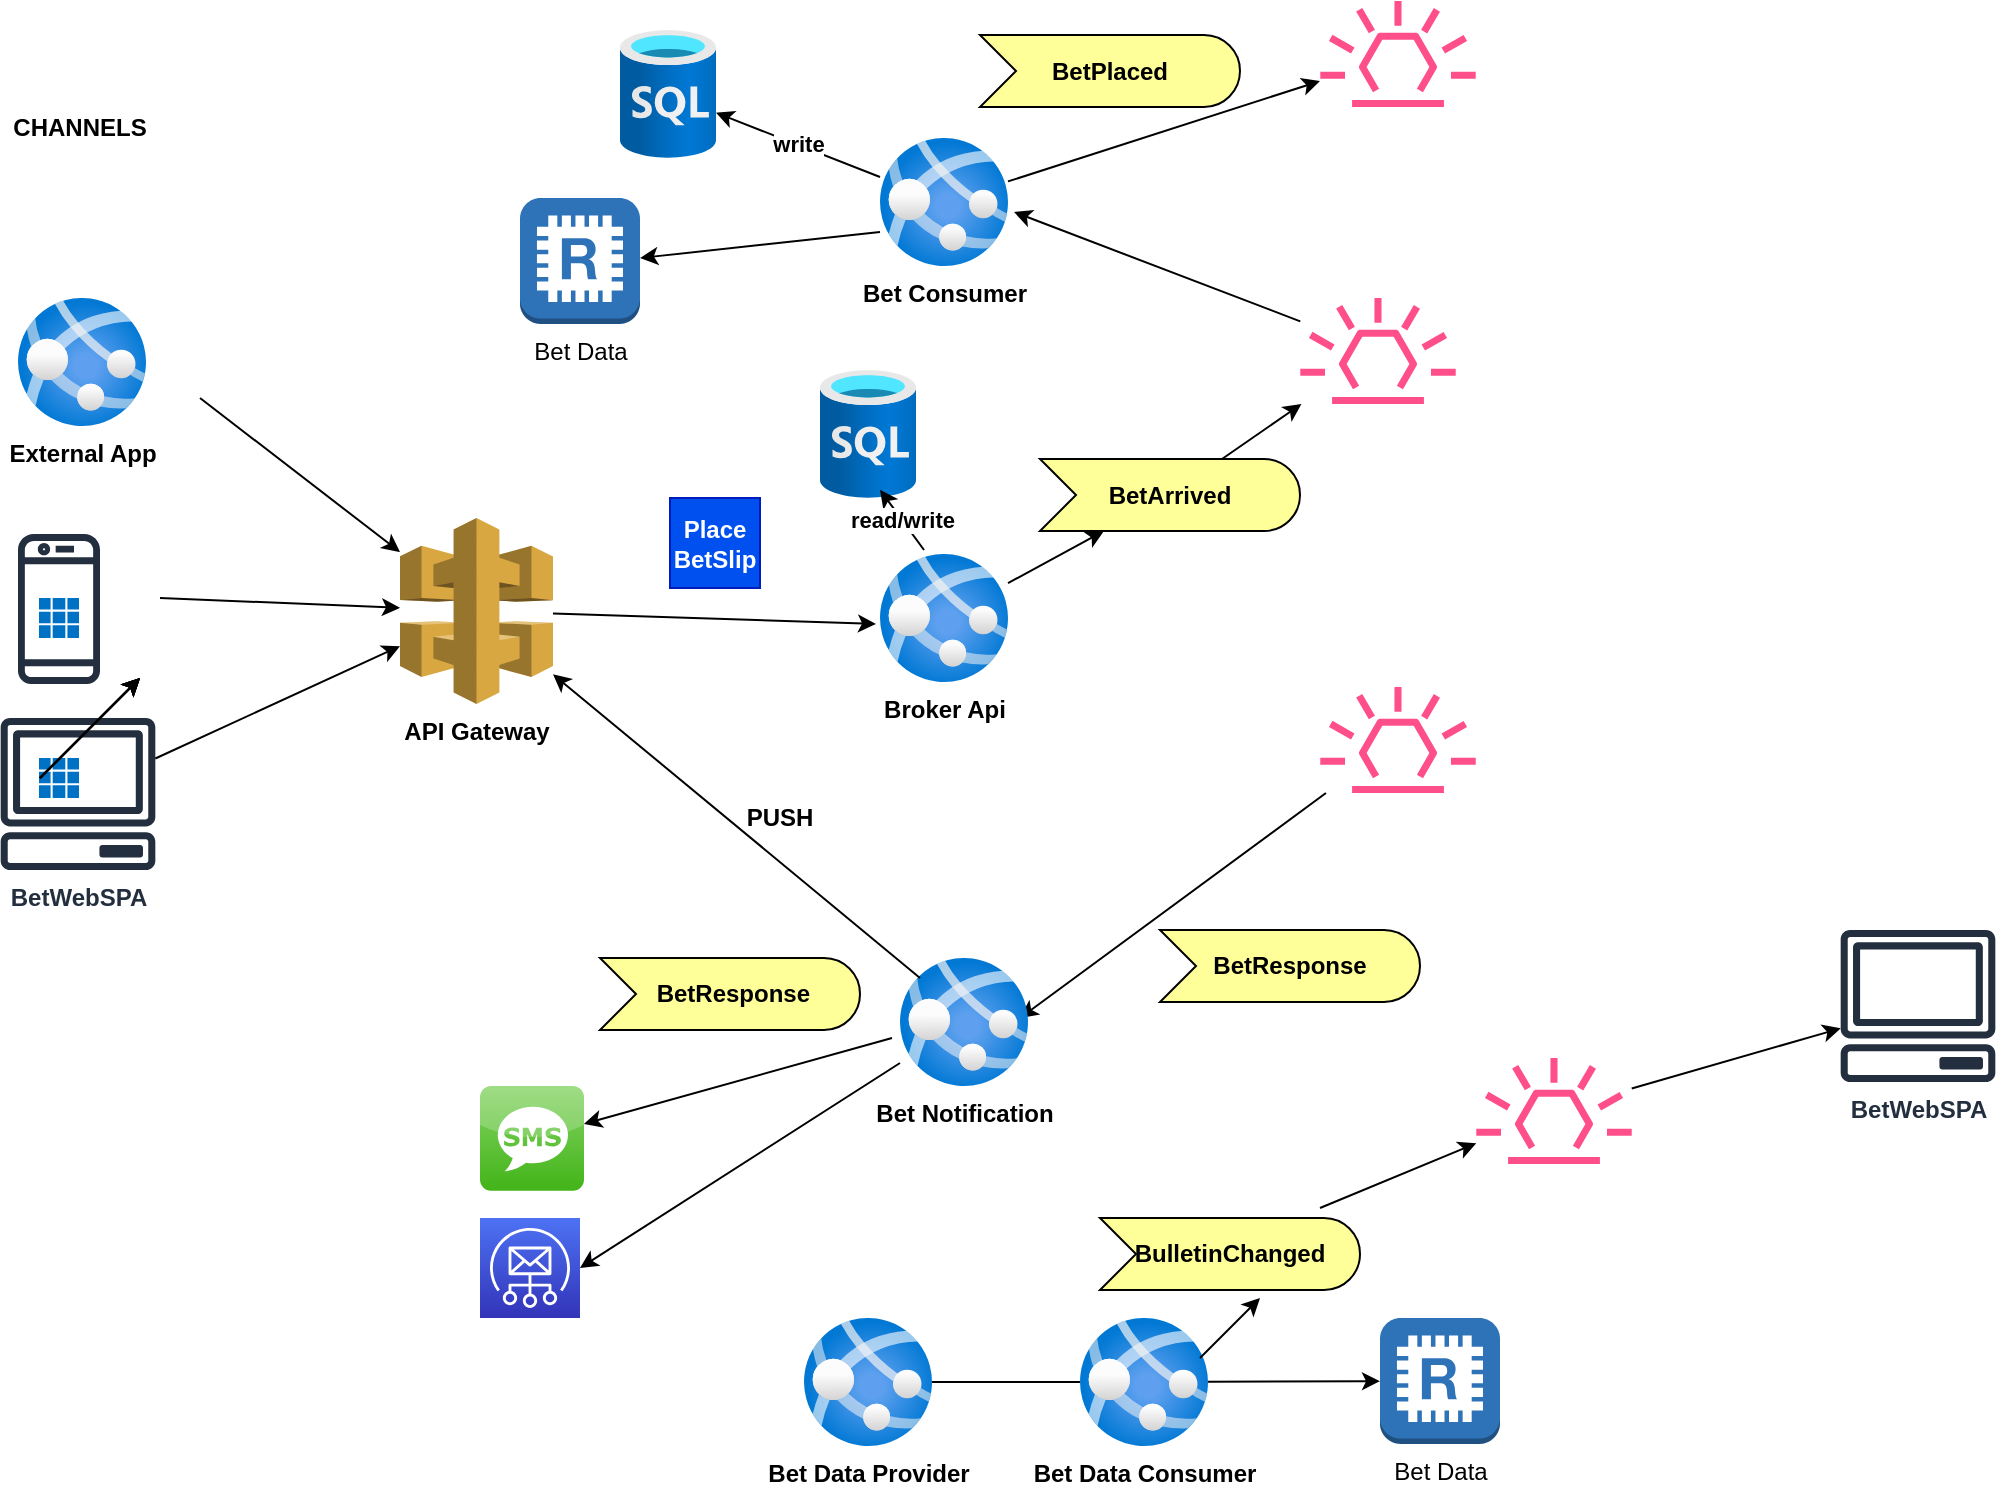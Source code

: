 <mxfile version="16.5.1" type="device"><diagram id="hhk_Eym9Y4o9oa0RDv8C" name="Page-1"><mxGraphModel dx="1102" dy="865" grid="1" gridSize="10" guides="1" tooltips="1" connect="1" arrows="1" fold="1" page="1" pageScale="1" pageWidth="827" pageHeight="1169" math="0" shadow="0"><root><mxCell id="0"/><mxCell id="1" parent="0"/><mxCell id="jfbTVCO1pM1vogbRQ6xg-1" value="" style="sketch=0;outlineConnect=0;fontColor=#232F3E;gradientColor=none;fillColor=#FF4F8B;strokeColor=none;dashed=0;verticalLabelPosition=bottom;verticalAlign=top;align=center;html=1;fontSize=12;fontStyle=1;aspect=fixed;pointerEvents=1;shape=mxgraph.aws4.eventbridge_default_event_bus_resource;" parent="1" vertex="1"><mxGeometry x="720" y="180" width="78" height="53" as="geometry"/></mxCell><mxCell id="O3EmpUHubNJt2APXa_T2-1" value="BetArrived" style="html=1;outlineConnect=0;whiteSpace=wrap;fillColor=#ffff99;shape=mxgraph.archimate3.event;fontStyle=1" parent="1" vertex="1"><mxGeometry x="590" y="260.5" width="130" height="36" as="geometry"/></mxCell><mxCell id="O3EmpUHubNJt2APXa_T2-2" value="Broker Api" style="aspect=fixed;html=1;points=[];align=center;image;fontSize=12;image=img/lib/azure2/compute/App_Services.svg;fontStyle=1" parent="1" vertex="1"><mxGeometry x="510" y="308" width="64" height="64" as="geometry"/></mxCell><mxCell id="O3EmpUHubNJt2APXa_T2-3" value="" style="sketch=0;aspect=fixed;html=1;points=[];align=center;image;fontSize=12;image=img/lib/mscae/Client_Apps.svg;fontStyle=1" parent="1" vertex="1"><mxGeometry x="89.5" y="330" width="20" height="20" as="geometry"/></mxCell><mxCell id="O3EmpUHubNJt2APXa_T2-4" value="" style="sketch=0;outlineConnect=0;fontColor=#232F3E;gradientColor=none;fillColor=#232F3E;strokeColor=none;dashed=0;verticalLabelPosition=bottom;verticalAlign=top;align=center;html=1;fontSize=12;fontStyle=1;aspect=fixed;pointerEvents=1;shape=mxgraph.aws4.mobile_client;" parent="1" vertex="1"><mxGeometry x="79" y="296.5" width="41" height="78" as="geometry"/></mxCell><mxCell id="O3EmpUHubNJt2APXa_T2-5" value="BetWebSPA" style="sketch=0;outlineConnect=0;fontColor=#232F3E;gradientColor=none;fillColor=#232F3E;strokeColor=none;dashed=0;verticalLabelPosition=bottom;verticalAlign=top;align=center;html=1;fontSize=12;fontStyle=1;aspect=fixed;pointerEvents=1;shape=mxgraph.aws4.client;" parent="1" vertex="1"><mxGeometry x="70" y="390" width="78" height="76" as="geometry"/></mxCell><mxCell id="O3EmpUHubNJt2APXa_T2-6" value="External App" style="aspect=fixed;html=1;points=[];align=center;image;fontSize=12;image=img/lib/azure2/compute/App_Services.svg;fontStyle=1" parent="1" vertex="1"><mxGeometry x="79" y="180" width="64" height="64" as="geometry"/></mxCell><mxCell id="O3EmpUHubNJt2APXa_T2-7" value="CHANNELS" style="text;html=1;strokeColor=none;fillColor=none;align=center;verticalAlign=middle;whiteSpace=wrap;rounded=0;fontStyle=1" parent="1" vertex="1"><mxGeometry x="70" y="80" width="80" height="30" as="geometry"/></mxCell><mxCell id="O3EmpUHubNJt2APXa_T2-8" value="" style="sketch=0;aspect=fixed;html=1;points=[];align=center;image;fontSize=12;image=img/lib/mscae/Client_Apps.svg;fontStyle=1" parent="1" vertex="1"><mxGeometry x="89.5" y="410" width="20" height="20" as="geometry"/></mxCell><mxCell id="O3EmpUHubNJt2APXa_T2-9" value="" style="endArrow=classic;html=1;fontStyle=1" parent="1" target="O3EmpUHubNJt2APXa_T2-10" edge="1"><mxGeometry width="50" height="50" relative="1" as="geometry"><mxPoint x="170" y="230" as="sourcePoint"/><mxPoint x="280" y="300" as="targetPoint"/></mxGeometry></mxCell><mxCell id="O3EmpUHubNJt2APXa_T2-10" value="API Gateway" style="outlineConnect=0;dashed=0;verticalLabelPosition=bottom;verticalAlign=top;align=center;html=1;shape=mxgraph.aws3.api_gateway;fillColor=#D9A741;gradientColor=none;fontStyle=1" parent="1" vertex="1"><mxGeometry x="270" y="290" width="76.5" height="93" as="geometry"/></mxCell><mxCell id="O3EmpUHubNJt2APXa_T2-11" value="" style="endArrow=classic;html=1;fontStyle=1" parent="1" target="O3EmpUHubNJt2APXa_T2-10" edge="1"><mxGeometry width="50" height="50" relative="1" as="geometry"><mxPoint x="150" y="330" as="sourcePoint"/><mxPoint x="260" y="340" as="targetPoint"/></mxGeometry></mxCell><mxCell id="O3EmpUHubNJt2APXa_T2-12" value="" style="endArrow=classic;html=1;fontStyle=1" parent="1" source="O3EmpUHubNJt2APXa_T2-5" target="O3EmpUHubNJt2APXa_T2-10" edge="1"><mxGeometry width="50" height="50" relative="1" as="geometry"><mxPoint x="390" y="420" as="sourcePoint"/><mxPoint x="300" y="340" as="targetPoint"/></mxGeometry></mxCell><mxCell id="O3EmpUHubNJt2APXa_T2-13" value="" style="endArrow=classic;html=1;entryX=-0.031;entryY=0.547;entryDx=0;entryDy=0;entryPerimeter=0;fontStyle=1" parent="1" source="O3EmpUHubNJt2APXa_T2-10" target="O3EmpUHubNJt2APXa_T2-2" edge="1"><mxGeometry width="50" height="50" relative="1" as="geometry"><mxPoint x="390" y="420" as="sourcePoint"/><mxPoint x="440" y="370" as="targetPoint"/></mxGeometry></mxCell><mxCell id="O3EmpUHubNJt2APXa_T2-14" value="" style="endArrow=classic;html=1;fontStyle=1" parent="1" source="O3EmpUHubNJt2APXa_T2-2" target="O3EmpUHubNJt2APXa_T2-1" edge="1"><mxGeometry width="50" height="50" relative="1" as="geometry"><mxPoint x="390" y="420" as="sourcePoint"/><mxPoint x="440" y="370" as="targetPoint"/></mxGeometry></mxCell><mxCell id="O3EmpUHubNJt2APXa_T2-15" value="" style="endArrow=classic;html=1;fontStyle=1" parent="1" source="O3EmpUHubNJt2APXa_T2-1" target="jfbTVCO1pM1vogbRQ6xg-1" edge="1"><mxGeometry width="50" height="50" relative="1" as="geometry"><mxPoint x="390" y="420" as="sourcePoint"/><mxPoint x="440" y="370" as="targetPoint"/></mxGeometry></mxCell><mxCell id="O3EmpUHubNJt2APXa_T2-16" value="Bet Consumer" style="aspect=fixed;html=1;points=[];align=center;image;fontSize=12;image=img/lib/azure2/compute/App_Services.svg;fontStyle=1" parent="1" vertex="1"><mxGeometry x="510" y="100" width="64" height="64" as="geometry"/></mxCell><mxCell id="O3EmpUHubNJt2APXa_T2-17" value="" style="endArrow=classic;html=1;entryX=1.047;entryY=0.578;entryDx=0;entryDy=0;entryPerimeter=0;fontStyle=1" parent="1" source="jfbTVCO1pM1vogbRQ6xg-1" target="O3EmpUHubNJt2APXa_T2-16" edge="1"><mxGeometry width="50" height="50" relative="1" as="geometry"><mxPoint x="390" y="420" as="sourcePoint"/><mxPoint x="440" y="370" as="targetPoint"/></mxGeometry></mxCell><mxCell id="O3EmpUHubNJt2APXa_T2-18" value="" style="sketch=0;outlineConnect=0;fontColor=#232F3E;gradientColor=none;fillColor=#FF4F8B;strokeColor=none;dashed=0;verticalLabelPosition=bottom;verticalAlign=top;align=center;html=1;fontSize=12;fontStyle=1;aspect=fixed;pointerEvents=1;shape=mxgraph.aws4.eventbridge_default_event_bus_resource;" parent="1" vertex="1"><mxGeometry x="730" y="31.5" width="78" height="53" as="geometry"/></mxCell><mxCell id="O3EmpUHubNJt2APXa_T2-19" value="" style="endArrow=classic;html=1;entryX=-0.002;entryY=0.755;entryDx=0;entryDy=0;entryPerimeter=0;fontStyle=1" parent="1" source="O3EmpUHubNJt2APXa_T2-16" target="O3EmpUHubNJt2APXa_T2-18" edge="1"><mxGeometry width="50" height="50" relative="1" as="geometry"><mxPoint x="390" y="420" as="sourcePoint"/><mxPoint x="440" y="370" as="targetPoint"/></mxGeometry></mxCell><mxCell id="O3EmpUHubNJt2APXa_T2-20" value="BetPlaced" style="html=1;outlineConnect=0;whiteSpace=wrap;fillColor=#ffff99;shape=mxgraph.archimate3.event;fontStyle=1" parent="1" vertex="1"><mxGeometry x="560" y="48.5" width="130" height="36" as="geometry"/></mxCell><mxCell id="O3EmpUHubNJt2APXa_T2-21" value="" style="sketch=0;outlineConnect=0;fontColor=#232F3E;gradientColor=none;fillColor=#FF4F8B;strokeColor=none;dashed=0;verticalLabelPosition=bottom;verticalAlign=top;align=center;html=1;fontSize=12;fontStyle=1;aspect=fixed;pointerEvents=1;shape=mxgraph.aws4.eventbridge_default_event_bus_resource;" parent="1" vertex="1"><mxGeometry x="730" y="374.5" width="78" height="53" as="geometry"/></mxCell><mxCell id="O3EmpUHubNJt2APXa_T2-22" value="" style="endArrow=classic;html=1;entryX=0.938;entryY=0.469;entryDx=0;entryDy=0;entryPerimeter=0;fontStyle=1" parent="1" source="O3EmpUHubNJt2APXa_T2-21" target="O3EmpUHubNJt2APXa_T2-24" edge="1"><mxGeometry width="50" height="50" relative="1" as="geometry"><mxPoint x="390" y="420" as="sourcePoint"/><mxPoint x="440" y="370" as="targetPoint"/></mxGeometry></mxCell><mxCell id="O3EmpUHubNJt2APXa_T2-23" value="BetResponse" style="html=1;outlineConnect=0;whiteSpace=wrap;fillColor=#ffff99;shape=mxgraph.archimate3.event;fontStyle=1" parent="1" vertex="1"><mxGeometry x="650" y="496" width="130" height="36" as="geometry"/></mxCell><mxCell id="O3EmpUHubNJt2APXa_T2-24" value="Bet Notification&lt;br&gt;" style="aspect=fixed;html=1;points=[];align=center;image;fontSize=12;image=img/lib/azure2/compute/App_Services.svg;fontStyle=1" parent="1" vertex="1"><mxGeometry x="520" y="510" width="64" height="64" as="geometry"/></mxCell><mxCell id="O3EmpUHubNJt2APXa_T2-25" value="" style="endArrow=classic;html=1;fontStyle=1" parent="1" target="O3EmpUHubNJt2APXa_T2-10" edge="1"><mxGeometry width="50" height="50" relative="1" as="geometry"><mxPoint x="530" y="520" as="sourcePoint"/><mxPoint x="440" y="370" as="targetPoint"/></mxGeometry></mxCell><mxCell id="O3EmpUHubNJt2APXa_T2-26" value="&amp;nbsp;BetResponse" style="html=1;outlineConnect=0;whiteSpace=wrap;fillColor=#ffff99;shape=mxgraph.archimate3.event;fontStyle=1" parent="1" vertex="1"><mxGeometry x="370" y="510" width="130" height="36" as="geometry"/></mxCell><mxCell id="O3EmpUHubNJt2APXa_T2-27" value="PUSH" style="text;html=1;strokeColor=none;fillColor=none;align=center;verticalAlign=middle;whiteSpace=wrap;rounded=0;fontStyle=1" parent="1" vertex="1"><mxGeometry x="440" y="430" width="40" height="20" as="geometry"/></mxCell><mxCell id="O3EmpUHubNJt2APXa_T2-28" value="" style="sketch=0;points=[[0,0,0],[0.25,0,0],[0.5,0,0],[0.75,0,0],[1,0,0],[0,1,0],[0.25,1,0],[0.5,1,0],[0.75,1,0],[1,1,0],[0,0.25,0],[0,0.5,0],[0,0.75,0],[1,0.25,0],[1,0.5,0],[1,0.75,0]];outlineConnect=0;fontColor=#232F3E;gradientColor=#4D72F3;gradientDirection=north;fillColor=#3334B9;strokeColor=#ffffff;dashed=0;verticalLabelPosition=bottom;verticalAlign=top;align=center;html=1;fontSize=12;fontStyle=1;aspect=fixed;shape=mxgraph.aws4.resourceIcon;resIcon=mxgraph.aws4.simple_email_service;" parent="1" vertex="1"><mxGeometry x="310" y="640" width="50" height="50" as="geometry"/></mxCell><mxCell id="O3EmpUHubNJt2APXa_T2-29" value="" style="dashed=0;outlineConnect=0;html=1;align=center;labelPosition=center;verticalLabelPosition=bottom;verticalAlign=top;shape=mxgraph.webicons.sms;fillColor=#86D466;gradientColor=#42B418;fontStyle=1" parent="1" vertex="1"><mxGeometry x="310" y="574" width="52" height="52.4" as="geometry"/></mxCell><mxCell id="O3EmpUHubNJt2APXa_T2-30" value="" style="endArrow=classic;html=1;fontStyle=1" parent="1" target="O3EmpUHubNJt2APXa_T2-29" edge="1"><mxGeometry width="50" height="50" relative="1" as="geometry"><mxPoint x="516" y="550" as="sourcePoint"/><mxPoint x="370" y="620" as="targetPoint"/></mxGeometry></mxCell><mxCell id="O3EmpUHubNJt2APXa_T2-31" value="" style="endArrow=classic;html=1;entryX=1;entryY=0.5;entryDx=0;entryDy=0;entryPerimeter=0;fontStyle=1" parent="1" source="O3EmpUHubNJt2APXa_T2-24" target="O3EmpUHubNJt2APXa_T2-28" edge="1"><mxGeometry width="50" height="50" relative="1" as="geometry"><mxPoint x="390" y="420" as="sourcePoint"/><mxPoint x="440" y="370" as="targetPoint"/></mxGeometry></mxCell><mxCell id="O3EmpUHubNJt2APXa_T2-32" value="" style="aspect=fixed;html=1;points=[];align=center;image;fontSize=12;image=img/lib/azure2/databases/SQL_Database.svg;fontStyle=1" parent="1" vertex="1"><mxGeometry x="380" y="46" width="48" height="64" as="geometry"/></mxCell><mxCell id="O3EmpUHubNJt2APXa_T2-33" value="write" style="endArrow=classic;html=1;fontStyle=1" parent="1" source="O3EmpUHubNJt2APXa_T2-16" target="O3EmpUHubNJt2APXa_T2-32" edge="1"><mxGeometry width="50" height="50" relative="1" as="geometry"><mxPoint x="390" y="420" as="sourcePoint"/><mxPoint x="440" y="370" as="targetPoint"/></mxGeometry></mxCell><mxCell id="O3EmpUHubNJt2APXa_T2-34" value="Place BetSlip" style="whiteSpace=wrap;html=1;aspect=fixed;fillColor=#0050ef;strokeColor=#001DBC;fontColor=#ffffff;fontStyle=1" parent="1" vertex="1"><mxGeometry x="405" y="280" width="45" height="45" as="geometry"/></mxCell><mxCell id="O3EmpUHubNJt2APXa_T2-36" value="Bet Data Provider" style="aspect=fixed;html=1;points=[];align=center;image;fontSize=12;image=img/lib/azure2/compute/App_Services.svg;fontStyle=1" parent="1" vertex="1"><mxGeometry x="472" y="690" width="64" height="64" as="geometry"/></mxCell><mxCell id="O3EmpUHubNJt2APXa_T2-38" value="" style="endArrow=classic;html=1;" parent="1" edge="1"><mxGeometry width="50" height="50" relative="1" as="geometry"><mxPoint x="90" y="420" as="sourcePoint"/><mxPoint x="140" y="370" as="targetPoint"/></mxGeometry></mxCell><mxCell id="O3EmpUHubNJt2APXa_T2-39" value="" style="endArrow=classic;html=1;" parent="1" edge="1"><mxGeometry width="50" height="50" relative="1" as="geometry"><mxPoint x="90" y="420" as="sourcePoint"/><mxPoint x="140" y="370" as="targetPoint"/></mxGeometry></mxCell><mxCell id="O3EmpUHubNJt2APXa_T2-40" value="" style="endArrow=classic;html=1;" parent="1" edge="1"><mxGeometry width="50" height="50" relative="1" as="geometry"><mxPoint x="90" y="420" as="sourcePoint"/><mxPoint x="140" y="370" as="targetPoint"/></mxGeometry></mxCell><mxCell id="O3EmpUHubNJt2APXa_T2-41" value="" style="endArrow=classic;html=1;" parent="1" edge="1"><mxGeometry width="50" height="50" relative="1" as="geometry"><mxPoint x="90" y="420" as="sourcePoint"/><mxPoint x="140" y="370" as="targetPoint"/></mxGeometry></mxCell><mxCell id="O3EmpUHubNJt2APXa_T2-42" value="" style="endArrow=classic;html=1;" parent="1" edge="1"><mxGeometry width="50" height="50" relative="1" as="geometry"><mxPoint x="90" y="420" as="sourcePoint"/><mxPoint x="140" y="370" as="targetPoint"/></mxGeometry></mxCell><mxCell id="O3EmpUHubNJt2APXa_T2-43" value="" style="endArrow=classic;html=1;fontStyle=1;exitX=0;exitY=0.734;exitDx=0;exitDy=0;exitPerimeter=0;" parent="1" source="O3EmpUHubNJt2APXa_T2-16" edge="1"><mxGeometry width="50" height="50" relative="1" as="geometry"><mxPoint x="485.123" y="201.656" as="sourcePoint"/><mxPoint x="390" y="160" as="targetPoint"/></mxGeometry></mxCell><mxCell id="O3EmpUHubNJt2APXa_T2-44" value="Bet Data" style="outlineConnect=0;dashed=0;verticalLabelPosition=bottom;verticalAlign=top;align=center;html=1;shape=mxgraph.aws3.redis;fillColor=#2E73B8;gradientColor=none;" parent="1" vertex="1"><mxGeometry x="330" y="130" width="60" height="63" as="geometry"/></mxCell><mxCell id="O3EmpUHubNJt2APXa_T2-45" value="" style="aspect=fixed;html=1;points=[];align=center;image;fontSize=12;image=img/lib/azure2/databases/SQL_Database.svg;fontStyle=1" parent="1" vertex="1"><mxGeometry x="480" y="216" width="48" height="64" as="geometry"/></mxCell><mxCell id="O3EmpUHubNJt2APXa_T2-46" value="read/write" style="endArrow=classic;html=1;fontStyle=1;exitX=0.344;exitY=-0.031;exitDx=0;exitDy=0;exitPerimeter=0;" parent="1" source="O3EmpUHubNJt2APXa_T2-2" edge="1"><mxGeometry width="50" height="50" relative="1" as="geometry"><mxPoint x="550" y="308" as="sourcePoint"/><mxPoint x="510" y="275.911" as="targetPoint"/></mxGeometry></mxCell><mxCell id="O3EmpUHubNJt2APXa_T2-48" value="Bet Data" style="outlineConnect=0;dashed=0;verticalLabelPosition=bottom;verticalAlign=top;align=center;html=1;shape=mxgraph.aws3.redis;fillColor=#2E73B8;gradientColor=none;" parent="1" vertex="1"><mxGeometry x="760" y="690" width="60" height="63" as="geometry"/></mxCell><mxCell id="O3EmpUHubNJt2APXa_T2-52" value="" style="endArrow=classic;html=1;" parent="1" source="O3EmpUHubNJt2APXa_T2-49" target="O3EmpUHubNJt2APXa_T2-48" edge="1"><mxGeometry width="50" height="50" relative="1" as="geometry"><mxPoint x="480" y="690" as="sourcePoint"/><mxPoint x="530" y="640" as="targetPoint"/></mxGeometry></mxCell><mxCell id="O3EmpUHubNJt2APXa_T2-49" value="Bet Data Consumer" style="aspect=fixed;html=1;points=[];align=center;image;fontSize=12;image=img/lib/azure2/compute/App_Services.svg;fontStyle=1" parent="1" vertex="1"><mxGeometry x="610" y="690" width="64" height="64" as="geometry"/></mxCell><mxCell id="O3EmpUHubNJt2APXa_T2-53" value="" style="endArrow=none;html=1;" parent="1" source="O3EmpUHubNJt2APXa_T2-36" target="O3EmpUHubNJt2APXa_T2-49" edge="1"><mxGeometry width="50" height="50" relative="1" as="geometry"><mxPoint x="536" y="721.614" as="sourcePoint"/><mxPoint x="670" y="720" as="targetPoint"/></mxGeometry></mxCell><mxCell id="O3EmpUHubNJt2APXa_T2-54" value="BulletinChanged" style="html=1;outlineConnect=0;whiteSpace=wrap;fillColor=#ffff99;shape=mxgraph.archimate3.event;fontStyle=1" parent="1" vertex="1"><mxGeometry x="620" y="640" width="130" height="36" as="geometry"/></mxCell><mxCell id="O3EmpUHubNJt2APXa_T2-56" value="" style="endArrow=classic;html=1;" parent="1" edge="1"><mxGeometry width="50" height="50" relative="1" as="geometry"><mxPoint x="670" y="710" as="sourcePoint"/><mxPoint x="700" y="680" as="targetPoint"/></mxGeometry></mxCell><mxCell id="O3EmpUHubNJt2APXa_T2-57" value="" style="endArrow=classic;html=1;" parent="1" target="O3EmpUHubNJt2APXa_T2-58" edge="1"><mxGeometry width="50" height="50" relative="1" as="geometry"><mxPoint x="730" y="635" as="sourcePoint"/><mxPoint x="780" y="585" as="targetPoint"/></mxGeometry></mxCell><mxCell id="O3EmpUHubNJt2APXa_T2-58" value="" style="sketch=0;outlineConnect=0;fontColor=#232F3E;gradientColor=none;fillColor=#FF4F8B;strokeColor=none;dashed=0;verticalLabelPosition=bottom;verticalAlign=top;align=center;html=1;fontSize=12;fontStyle=1;aspect=fixed;pointerEvents=1;shape=mxgraph.aws4.eventbridge_default_event_bus_resource;" parent="1" vertex="1"><mxGeometry x="808" y="560" width="78" height="53" as="geometry"/></mxCell><mxCell id="GExWZ6Yt44GxJjBoQW3C-1" value="" style="endArrow=classic;html=1;rounded=0;" parent="1" source="O3EmpUHubNJt2APXa_T2-58" target="GExWZ6Yt44GxJjBoQW3C-2" edge="1"><mxGeometry width="50" height="50" relative="1" as="geometry"><mxPoint x="848" y="539" as="sourcePoint"/><mxPoint x="898" y="489" as="targetPoint"/></mxGeometry></mxCell><mxCell id="GExWZ6Yt44GxJjBoQW3C-2" value="BetWebSPA" style="sketch=0;outlineConnect=0;fontColor=#232F3E;gradientColor=none;fillColor=#232F3E;strokeColor=none;dashed=0;verticalLabelPosition=bottom;verticalAlign=top;align=center;html=1;fontSize=12;fontStyle=1;aspect=fixed;pointerEvents=1;shape=mxgraph.aws4.client;" parent="1" vertex="1"><mxGeometry x="990" y="496" width="78" height="76" as="geometry"/></mxCell></root></mxGraphModel></diagram></mxfile>